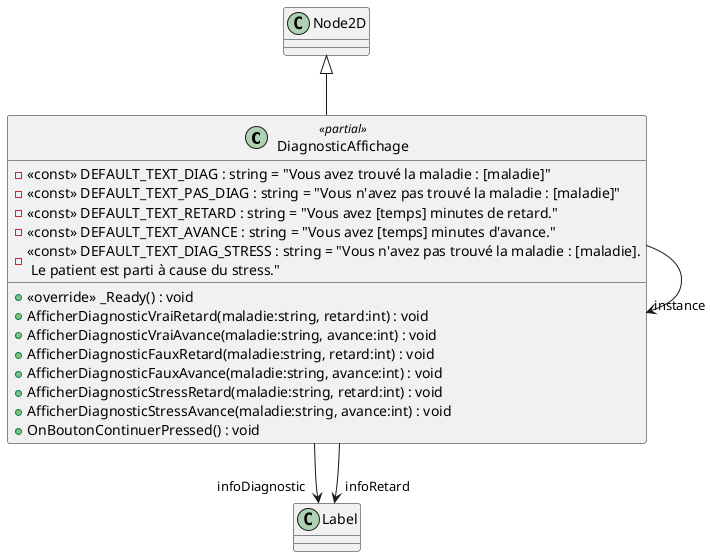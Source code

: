 @startuml
class DiagnosticAffichage <<partial>> {
    - <<const>> DEFAULT_TEXT_DIAG : string = "Vous avez trouvé la maladie : [maladie]"
    - <<const>> DEFAULT_TEXT_PAS_DIAG : string = "Vous n'avez pas trouvé la maladie : [maladie]"
    - <<const>> DEFAULT_TEXT_RETARD : string = "Vous avez [temps] minutes de retard."
    - <<const>> DEFAULT_TEXT_AVANCE : string = "Vous avez [temps] minutes d'avance."
    - <<const>> DEFAULT_TEXT_DIAG_STRESS : string = "Vous n'avez pas trouvé la maladie : [maladie].\n Le patient est parti à cause du stress."
    + <<override>> _Ready() : void
    + AfficherDiagnosticVraiRetard(maladie:string, retard:int) : void
    + AfficherDiagnosticVraiAvance(maladie:string, avance:int) : void
    + AfficherDiagnosticFauxRetard(maladie:string, retard:int) : void
    + AfficherDiagnosticFauxAvance(maladie:string, avance:int) : void
    + AfficherDiagnosticStressRetard(maladie:string, retard:int) : void
    + AfficherDiagnosticStressAvance(maladie:string, avance:int) : void
    + OnBoutonContinuerPressed() : void
}
Node2D <|-- DiagnosticAffichage
DiagnosticAffichage --> "infoDiagnostic" Label
DiagnosticAffichage --> "infoRetard" Label
DiagnosticAffichage --> "instance" DiagnosticAffichage
@enduml
